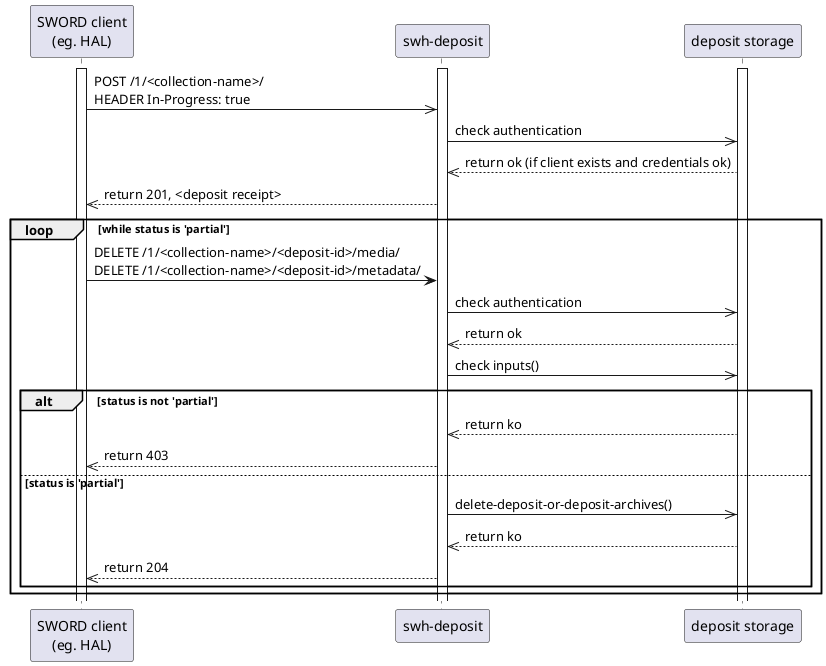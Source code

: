 @startuml
  participant CLIENT as "SWORD client\n(eg. HAL)"
  participant DEPOSIT as "swh-deposit"
  participant DEPOSIT_STORAGE as "deposit storage"

  activate CLIENT
  activate DEPOSIT
  activate DEPOSIT_STORAGE

  CLIENT ->> DEPOSIT: POST /1/<collection-name>/\nHEADER In-Progress: true

  DEPOSIT ->> DEPOSIT_STORAGE: check authentication
  DEPOSIT_STORAGE -->> DEPOSIT: return ok (if client exists and credentials ok)

  DEPOSIT -->> CLIENT: return 201, <deposit receipt>

  loop while status is 'partial'

    CLIENT -> DEPOSIT: DELETE /1/<collection-name>/<deposit-id>/media/\nDELETE /1/<collection-name>/<deposit-id>/metadata/

    DEPOSIT ->> DEPOSIT_STORAGE: check authentication
    DEPOSIT_STORAGE -->> DEPOSIT: return ok

    DEPOSIT ->> DEPOSIT_STORAGE: check inputs()

    alt status is not 'partial'
      DEPOSIT_STORAGE -->> DEPOSIT: return ko
      DEPOSIT -->> CLIENT: return 403
    else status is 'partial'
      DEPOSIT ->> DEPOSIT_STORAGE: delete-deposit-or-deposit-archives()
      DEPOSIT_STORAGE -->> DEPOSIT: return ko
      DEPOSIT -->> CLIENT: return 204
    end

  end
@enduml


